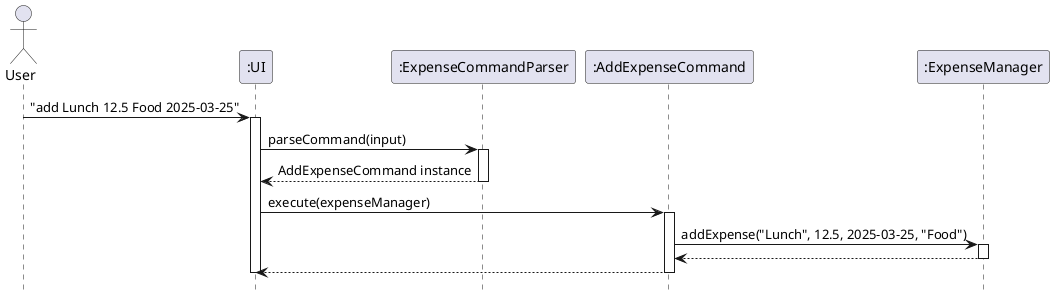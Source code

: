 @startuml
actor User
participant ":UI"
participant ":ExpenseCommandParser"
participant ":AddExpenseCommand"
participant ":ExpenseManager"
hide footbox

User -> ":UI" : "add Lunch 12.5 Food 2025-03-25"
activate ":UI"

":UI" -> ":ExpenseCommandParser": parseCommand(input)
activate ":ExpenseCommandParser"
":ExpenseCommandParser" --> ":UI": AddExpenseCommand instance
deactivate ":ExpenseCommandParser"

":UI" -> ":AddExpenseCommand": execute(expenseManager)
activate ":AddExpenseCommand"

":AddExpenseCommand" -> ":ExpenseManager": addExpense("Lunch", 12.5, 2025-03-25, "Food")
activate ":ExpenseManager"
":ExpenseManager" --> ":AddExpenseCommand"
deactivate ":ExpenseManager"

":AddExpenseCommand" --> ":UI"
deactivate ":AddExpenseCommand"

deactivate ":UI"
@enduml
